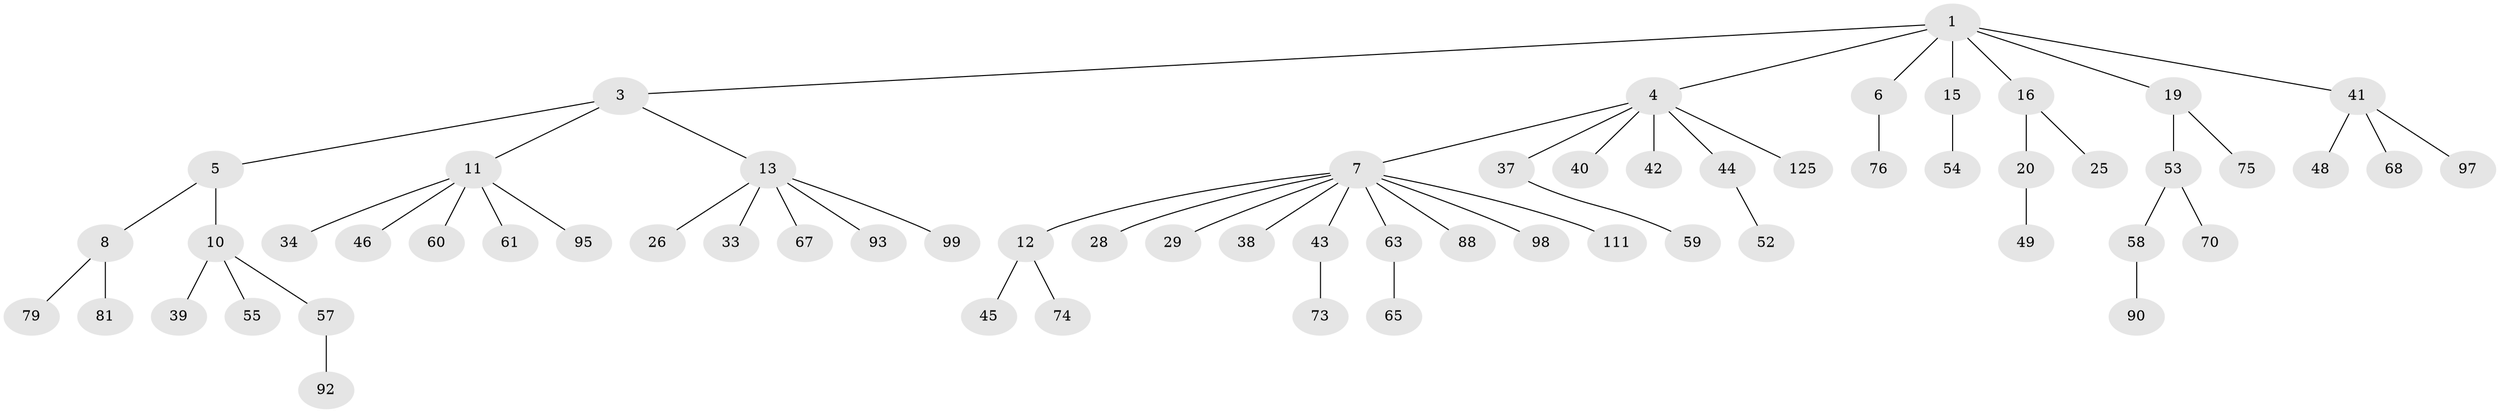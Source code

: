 // original degree distribution, {2: 0.2698412698412698, 7: 0.023809523809523808, 4: 0.06349206349206349, 3: 0.09523809523809523, 5: 0.023809523809523808, 8: 0.007936507936507936, 1: 0.5079365079365079, 6: 0.007936507936507936}
// Generated by graph-tools (version 1.1) at 2025/15/03/09/25 04:15:22]
// undirected, 63 vertices, 62 edges
graph export_dot {
graph [start="1"]
  node [color=gray90,style=filled];
  1 [super="+2"];
  3;
  4;
  5 [super="+31"];
  6 [super="+96+47"];
  7 [super="+9"];
  8;
  10;
  11 [super="+30"];
  12 [super="+24+56+83+94+14+17+69"];
  13 [super="+21+35"];
  15;
  16;
  19 [super="+107+87"];
  20 [super="+113"];
  25 [super="+122+100"];
  26 [super="+64"];
  28 [super="+110"];
  29 [super="+77"];
  33;
  34;
  37 [super="+85"];
  38;
  39;
  40 [super="+71"];
  41;
  42 [super="+124"];
  43 [super="+72"];
  44;
  45 [super="+62"];
  46 [super="+117"];
  48;
  49;
  52;
  53 [super="+66"];
  54;
  55;
  57;
  58;
  59;
  60;
  61;
  63;
  65;
  67;
  68 [super="+82"];
  70 [super="+86+84"];
  73;
  74;
  75 [super="+123"];
  76;
  79;
  81;
  88 [super="+89+101"];
  90 [super="+104"];
  92 [super="+115"];
  93 [super="+121"];
  95;
  97;
  98 [super="+114"];
  99 [super="+119"];
  111;
  125;
  1 -- 3;
  1 -- 16;
  1 -- 19;
  1 -- 4;
  1 -- 6;
  1 -- 41;
  1 -- 15;
  3 -- 5;
  3 -- 11;
  3 -- 13;
  4 -- 7;
  4 -- 37;
  4 -- 40;
  4 -- 42;
  4 -- 44;
  4 -- 125;
  5 -- 8;
  5 -- 10;
  6 -- 76;
  7 -- 12;
  7 -- 38;
  7 -- 63;
  7 -- 88;
  7 -- 98;
  7 -- 43;
  7 -- 28;
  7 -- 29;
  7 -- 111;
  8 -- 79;
  8 -- 81;
  10 -- 39;
  10 -- 55;
  10 -- 57;
  11 -- 60;
  11 -- 61;
  11 -- 34;
  11 -- 46;
  11 -- 95;
  12 -- 74;
  12 -- 45;
  13 -- 26;
  13 -- 33;
  13 -- 99;
  13 -- 67;
  13 -- 93;
  15 -- 54;
  16 -- 20;
  16 -- 25;
  19 -- 53;
  19 -- 75;
  20 -- 49;
  37 -- 59;
  41 -- 48;
  41 -- 68;
  41 -- 97;
  43 -- 73;
  44 -- 52;
  53 -- 58;
  53 -- 70;
  57 -- 92;
  58 -- 90;
  63 -- 65;
}
